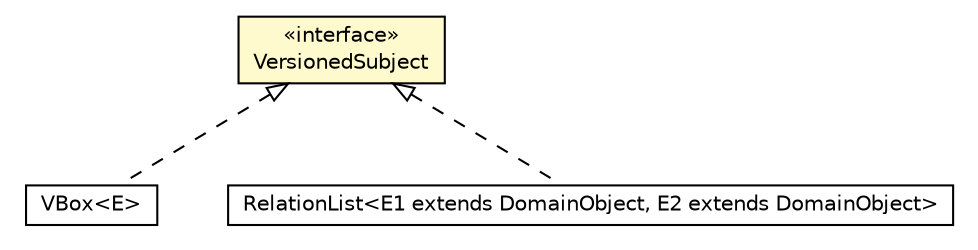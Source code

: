 #!/usr/local/bin/dot
#
# Class diagram 
# Generated by UMLGraph version 5.1 (http://www.umlgraph.org/)
#

digraph G {
	edge [fontname="Helvetica",fontsize=10,labelfontname="Helvetica",labelfontsize=10];
	node [fontname="Helvetica",fontsize=10,shape=plaintext];
	nodesep=0.25;
	ranksep=0.5;
	// pt.ist.fenixframework.pstm.VersionedSubject
	c10237 [label=<<table title="pt.ist.fenixframework.pstm.VersionedSubject" border="0" cellborder="1" cellspacing="0" cellpadding="2" port="p" bgcolor="lemonChiffon" href="./VersionedSubject.html">
		<tr><td><table border="0" cellspacing="0" cellpadding="1">
<tr><td align="center" balign="center"> &#171;interface&#187; </td></tr>
<tr><td align="center" balign="center"> VersionedSubject </td></tr>
		</table></td></tr>
		</table>>, fontname="Helvetica", fontcolor="black", fontsize=10.0];
	// pt.ist.fenixframework.pstm.VBox<E>
	c10238 [label=<<table title="pt.ist.fenixframework.pstm.VBox" border="0" cellborder="1" cellspacing="0" cellpadding="2" port="p" href="./VBox.html">
		<tr><td><table border="0" cellspacing="0" cellpadding="1">
<tr><td align="center" balign="center"> VBox&lt;E&gt; </td></tr>
		</table></td></tr>
		</table>>, fontname="Helvetica", fontcolor="black", fontsize=10.0];
	// pt.ist.fenixframework.pstm.RelationList<E1 extends pt.ist.fenixframework.DomainObject, E2 extends pt.ist.fenixframework.DomainObject>
	c10250 [label=<<table title="pt.ist.fenixframework.pstm.RelationList" border="0" cellborder="1" cellspacing="0" cellpadding="2" port="p" href="./RelationList.html">
		<tr><td><table border="0" cellspacing="0" cellpadding="1">
<tr><td align="center" balign="center"> RelationList&lt;E1 extends DomainObject, E2 extends DomainObject&gt; </td></tr>
		</table></td></tr>
		</table>>, fontname="Helvetica", fontcolor="black", fontsize=10.0];
	//pt.ist.fenixframework.pstm.VBox<E> implements pt.ist.fenixframework.pstm.VersionedSubject
	c10237:p -> c10238:p [dir=back,arrowtail=empty,style=dashed];
	//pt.ist.fenixframework.pstm.RelationList<E1 extends pt.ist.fenixframework.DomainObject, E2 extends pt.ist.fenixframework.DomainObject> implements pt.ist.fenixframework.pstm.VersionedSubject
	c10237:p -> c10250:p [dir=back,arrowtail=empty,style=dashed];
}

